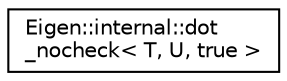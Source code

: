 digraph "Graphical Class Hierarchy"
{
  edge [fontname="Helvetica",fontsize="10",labelfontname="Helvetica",labelfontsize="10"];
  node [fontname="Helvetica",fontsize="10",shape=record];
  rankdir="LR";
  Node1 [label="Eigen::internal::dot\l_nocheck\< T, U, true \>",height=0.2,width=0.4,color="black", fillcolor="white", style="filled",URL="$struct_eigen_1_1internal_1_1dot__nocheck_3_01_t_00_01_u_00_01true_01_4.html"];
}
